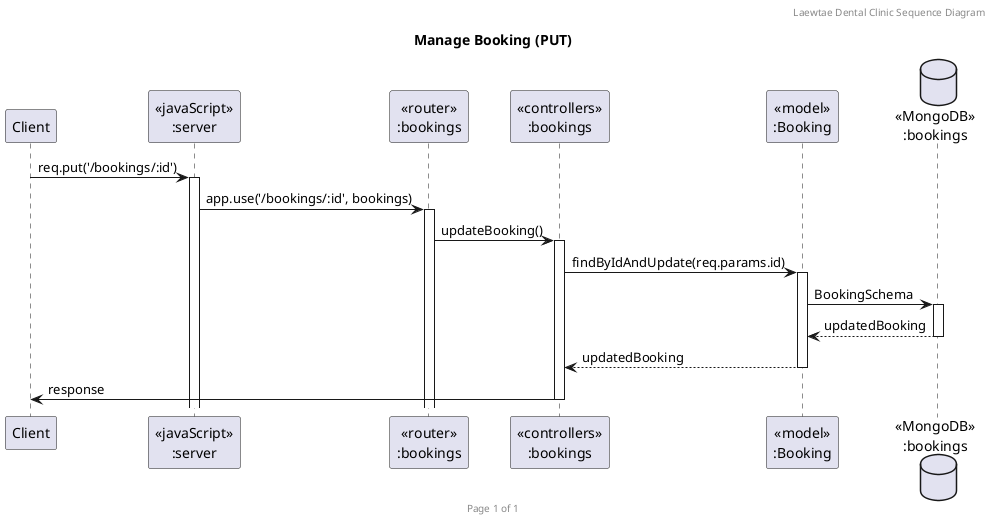 @startuml Manage Booking (PUT)

header Laewtae Dental Clinic Sequence Diagram
footer Page %page% of %lastpage%
title "Manage Booking (PUT)"

participant "Client" as client
participant "<<javaScript>>\n:server" as server
participant "<<router>>\n:bookings" as routerBookings
participant "<<controllers>>\n:bookings" as controllersBookings
participant "<<model>>\n:Booking" as modelBooking
database "<<MongoDB>>\n:bookings" as BookingsDatabase

client->server ++:req.put('/bookings/:id')
server->routerBookings ++:app.use('/bookings/:id', bookings)
routerBookings -> controllersBookings ++:updateBooking()
controllersBookings->modelBooking ++:findByIdAndUpdate(req.params.id)
modelBooking ->BookingsDatabase ++: BookingSchema
BookingsDatabase --> modelBooking --: updatedBooking
controllersBookings <-- modelBooking --:updatedBooking
controllersBookings->client --:response

@enduml